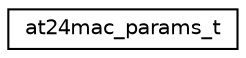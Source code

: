 digraph "Graphical Class Hierarchy"
{
 // LATEX_PDF_SIZE
  edge [fontname="Helvetica",fontsize="10",labelfontname="Helvetica",labelfontsize="10"];
  node [fontname="Helvetica",fontsize="10",shape=record];
  rankdir="LR";
  Node0 [label="at24mac_params_t",height=0.2,width=0.4,color="black", fillcolor="white", style="filled",URL="$structat24mac__params__t.html",tooltip="struct holding all params needed for device communication"];
}
